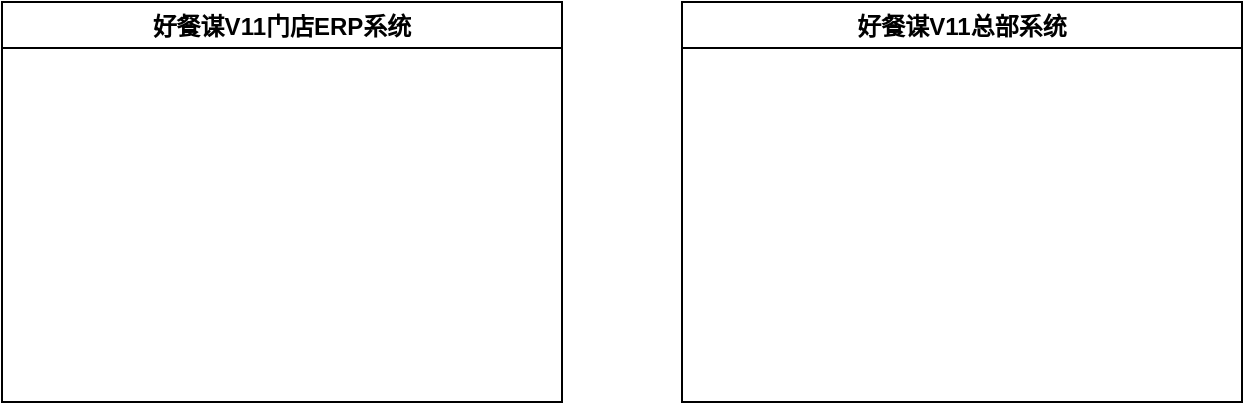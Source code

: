 <mxfile version="14.6.10" type="github">
  <diagram id="wFE0QG_FPsp0jaGvCLVb" name="Page-1">
    <mxGraphModel dx="1422" dy="794" grid="1" gridSize="10" guides="1" tooltips="1" connect="1" arrows="1" fold="1" page="0" pageScale="1" pageWidth="850" pageHeight="1100" math="0" shadow="0">
      <root>
        <mxCell id="0" />
        <mxCell id="1" parent="0" />
        <mxCell id="yn--MAGcJ2VL24peUoGt-6" value="好餐谋V11门店ERP系统" style="swimlane;" vertex="1" parent="1">
          <mxGeometry width="280" height="200" as="geometry" />
        </mxCell>
        <mxCell id="yn--MAGcJ2VL24peUoGt-7" value="好餐谋V11总部系统" style="swimlane;" vertex="1" parent="1">
          <mxGeometry x="340" width="280" height="200" as="geometry" />
        </mxCell>
      </root>
    </mxGraphModel>
  </diagram>
</mxfile>

